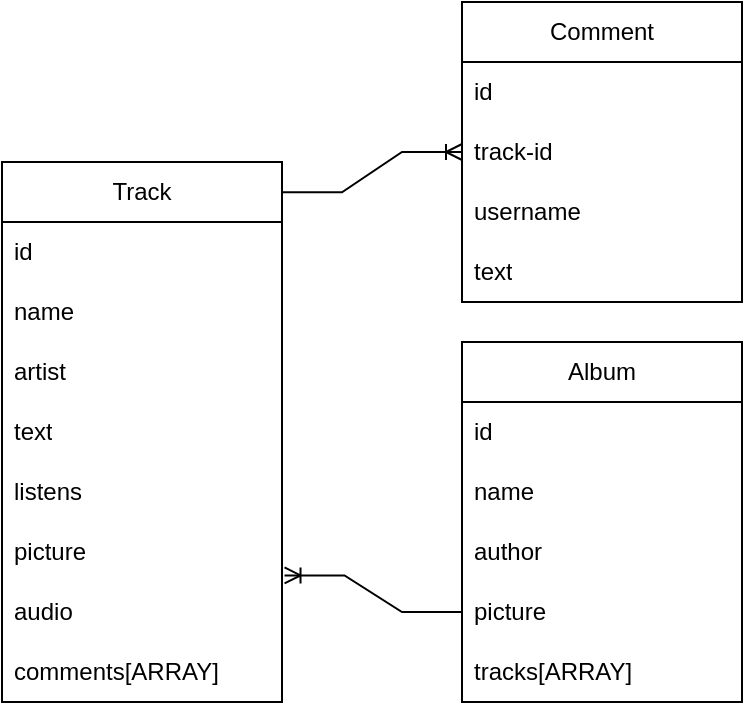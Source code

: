 <mxfile version="20.6.2" type="device"><diagram id="P0CydDBXGtSeWXYq1uJR" name="Page-1"><mxGraphModel dx="599" dy="627" grid="1" gridSize="10" guides="1" tooltips="1" connect="1" arrows="1" fold="1" page="1" pageScale="1" pageWidth="850" pageHeight="1100" math="0" shadow="0"><root><mxCell id="0"/><mxCell id="1" parent="0"/><mxCell id="7K3zFKD1JAGNyj_ek-tt-1" value="Track" style="swimlane;fontStyle=0;childLayout=stackLayout;horizontal=1;startSize=30;horizontalStack=0;resizeParent=1;resizeParentMax=0;resizeLast=0;collapsible=1;marginBottom=0;whiteSpace=wrap;html=1;" vertex="1" parent="1"><mxGeometry x="40" y="290" width="140" height="270" as="geometry"/></mxCell><mxCell id="7K3zFKD1JAGNyj_ek-tt-2" value="id" style="text;strokeColor=none;fillColor=none;align=left;verticalAlign=middle;spacingLeft=4;spacingRight=4;overflow=hidden;points=[[0,0.5],[1,0.5]];portConstraint=eastwest;rotatable=0;whiteSpace=wrap;html=1;" vertex="1" parent="7K3zFKD1JAGNyj_ek-tt-1"><mxGeometry y="30" width="140" height="30" as="geometry"/></mxCell><mxCell id="7K3zFKD1JAGNyj_ek-tt-3" value="name" style="text;strokeColor=none;fillColor=none;align=left;verticalAlign=middle;spacingLeft=4;spacingRight=4;overflow=hidden;points=[[0,0.5],[1,0.5]];portConstraint=eastwest;rotatable=0;whiteSpace=wrap;html=1;" vertex="1" parent="7K3zFKD1JAGNyj_ek-tt-1"><mxGeometry y="60" width="140" height="30" as="geometry"/></mxCell><mxCell id="7K3zFKD1JAGNyj_ek-tt-4" value="artist" style="text;strokeColor=none;fillColor=none;align=left;verticalAlign=middle;spacingLeft=4;spacingRight=4;overflow=hidden;points=[[0,0.5],[1,0.5]];portConstraint=eastwest;rotatable=0;whiteSpace=wrap;html=1;" vertex="1" parent="7K3zFKD1JAGNyj_ek-tt-1"><mxGeometry y="90" width="140" height="30" as="geometry"/></mxCell><mxCell id="7K3zFKD1JAGNyj_ek-tt-14" value="text" style="text;strokeColor=none;fillColor=none;align=left;verticalAlign=middle;spacingLeft=4;spacingRight=4;overflow=hidden;points=[[0,0.5],[1,0.5]];portConstraint=eastwest;rotatable=0;whiteSpace=wrap;html=1;" vertex="1" parent="7K3zFKD1JAGNyj_ek-tt-1"><mxGeometry y="120" width="140" height="30" as="geometry"/></mxCell><mxCell id="7K3zFKD1JAGNyj_ek-tt-13" value="listens" style="text;strokeColor=none;fillColor=none;align=left;verticalAlign=middle;spacingLeft=4;spacingRight=4;overflow=hidden;points=[[0,0.5],[1,0.5]];portConstraint=eastwest;rotatable=0;whiteSpace=wrap;html=1;" vertex="1" parent="7K3zFKD1JAGNyj_ek-tt-1"><mxGeometry y="150" width="140" height="30" as="geometry"/></mxCell><mxCell id="7K3zFKD1JAGNyj_ek-tt-16" value="picture" style="text;strokeColor=none;fillColor=none;align=left;verticalAlign=middle;spacingLeft=4;spacingRight=4;overflow=hidden;points=[[0,0.5],[1,0.5]];portConstraint=eastwest;rotatable=0;whiteSpace=wrap;html=1;" vertex="1" parent="7K3zFKD1JAGNyj_ek-tt-1"><mxGeometry y="180" width="140" height="30" as="geometry"/></mxCell><mxCell id="7K3zFKD1JAGNyj_ek-tt-15" value="audio" style="text;strokeColor=none;fillColor=none;align=left;verticalAlign=middle;spacingLeft=4;spacingRight=4;overflow=hidden;points=[[0,0.5],[1,0.5]];portConstraint=eastwest;rotatable=0;whiteSpace=wrap;html=1;" vertex="1" parent="7K3zFKD1JAGNyj_ek-tt-1"><mxGeometry y="210" width="140" height="30" as="geometry"/></mxCell><mxCell id="7K3zFKD1JAGNyj_ek-tt-17" value="comments[ARRAY]" style="text;strokeColor=none;fillColor=none;align=left;verticalAlign=middle;spacingLeft=4;spacingRight=4;overflow=hidden;points=[[0,0.5],[1,0.5]];portConstraint=eastwest;rotatable=0;whiteSpace=wrap;html=1;" vertex="1" parent="7K3zFKD1JAGNyj_ek-tt-1"><mxGeometry y="240" width="140" height="30" as="geometry"/></mxCell><mxCell id="7K3zFKD1JAGNyj_ek-tt-5" value="Comment" style="swimlane;fontStyle=0;childLayout=stackLayout;horizontal=1;startSize=30;horizontalStack=0;resizeParent=1;resizeParentMax=0;resizeLast=0;collapsible=1;marginBottom=0;whiteSpace=wrap;html=1;" vertex="1" parent="1"><mxGeometry x="270" y="210" width="140" height="150" as="geometry"/></mxCell><mxCell id="7K3zFKD1JAGNyj_ek-tt-6" value="id" style="text;strokeColor=none;fillColor=none;align=left;verticalAlign=middle;spacingLeft=4;spacingRight=4;overflow=hidden;points=[[0,0.5],[1,0.5]];portConstraint=eastwest;rotatable=0;whiteSpace=wrap;html=1;" vertex="1" parent="7K3zFKD1JAGNyj_ek-tt-5"><mxGeometry y="30" width="140" height="30" as="geometry"/></mxCell><mxCell id="7K3zFKD1JAGNyj_ek-tt-7" value="track-id" style="text;strokeColor=none;fillColor=none;align=left;verticalAlign=middle;spacingLeft=4;spacingRight=4;overflow=hidden;points=[[0,0.5],[1,0.5]];portConstraint=eastwest;rotatable=0;whiteSpace=wrap;html=1;" vertex="1" parent="7K3zFKD1JAGNyj_ek-tt-5"><mxGeometry y="60" width="140" height="30" as="geometry"/></mxCell><mxCell id="7K3zFKD1JAGNyj_ek-tt-8" value="username" style="text;strokeColor=none;fillColor=none;align=left;verticalAlign=middle;spacingLeft=4;spacingRight=4;overflow=hidden;points=[[0,0.5],[1,0.5]];portConstraint=eastwest;rotatable=0;whiteSpace=wrap;html=1;" vertex="1" parent="7K3zFKD1JAGNyj_ek-tt-5"><mxGeometry y="90" width="140" height="30" as="geometry"/></mxCell><mxCell id="7K3zFKD1JAGNyj_ek-tt-27" value="text" style="text;strokeColor=none;fillColor=none;align=left;verticalAlign=middle;spacingLeft=4;spacingRight=4;overflow=hidden;points=[[0,0.5],[1,0.5]];portConstraint=eastwest;rotatable=0;whiteSpace=wrap;html=1;" vertex="1" parent="7K3zFKD1JAGNyj_ek-tt-5"><mxGeometry y="120" width="140" height="30" as="geometry"/></mxCell><mxCell id="7K3zFKD1JAGNyj_ek-tt-18" value="Album" style="swimlane;fontStyle=0;childLayout=stackLayout;horizontal=1;startSize=30;horizontalStack=0;resizeParent=1;resizeParentMax=0;resizeLast=0;collapsible=1;marginBottom=0;whiteSpace=wrap;html=1;" vertex="1" parent="1"><mxGeometry x="270" y="380" width="140" height="180" as="geometry"/></mxCell><mxCell id="7K3zFKD1JAGNyj_ek-tt-19" value="id" style="text;strokeColor=none;fillColor=none;align=left;verticalAlign=middle;spacingLeft=4;spacingRight=4;overflow=hidden;points=[[0,0.5],[1,0.5]];portConstraint=eastwest;rotatable=0;whiteSpace=wrap;html=1;" vertex="1" parent="7K3zFKD1JAGNyj_ek-tt-18"><mxGeometry y="30" width="140" height="30" as="geometry"/></mxCell><mxCell id="7K3zFKD1JAGNyj_ek-tt-20" value="name" style="text;strokeColor=none;fillColor=none;align=left;verticalAlign=middle;spacingLeft=4;spacingRight=4;overflow=hidden;points=[[0,0.5],[1,0.5]];portConstraint=eastwest;rotatable=0;whiteSpace=wrap;html=1;" vertex="1" parent="7K3zFKD1JAGNyj_ek-tt-18"><mxGeometry y="60" width="140" height="30" as="geometry"/></mxCell><mxCell id="7K3zFKD1JAGNyj_ek-tt-21" value="author" style="text;strokeColor=none;fillColor=none;align=left;verticalAlign=middle;spacingLeft=4;spacingRight=4;overflow=hidden;points=[[0,0.5],[1,0.5]];portConstraint=eastwest;rotatable=0;whiteSpace=wrap;html=1;" vertex="1" parent="7K3zFKD1JAGNyj_ek-tt-18"><mxGeometry y="90" width="140" height="30" as="geometry"/></mxCell><mxCell id="7K3zFKD1JAGNyj_ek-tt-22" value="picture" style="text;strokeColor=none;fillColor=none;align=left;verticalAlign=middle;spacingLeft=4;spacingRight=4;overflow=hidden;points=[[0,0.5],[1,0.5]];portConstraint=eastwest;rotatable=0;whiteSpace=wrap;html=1;" vertex="1" parent="7K3zFKD1JAGNyj_ek-tt-18"><mxGeometry y="120" width="140" height="30" as="geometry"/></mxCell><mxCell id="7K3zFKD1JAGNyj_ek-tt-23" value="tracks[ARRAY]" style="text;strokeColor=none;fillColor=none;align=left;verticalAlign=middle;spacingLeft=4;spacingRight=4;overflow=hidden;points=[[0,0.5],[1,0.5]];portConstraint=eastwest;rotatable=0;whiteSpace=wrap;html=1;" vertex="1" parent="7K3zFKD1JAGNyj_ek-tt-18"><mxGeometry y="150" width="140" height="30" as="geometry"/></mxCell><mxCell id="7K3zFKD1JAGNyj_ek-tt-40" value="" style="edgeStyle=entityRelationEdgeStyle;fontSize=12;html=1;endArrow=ERoneToMany;rounded=0;entryX=0;entryY=0.5;entryDx=0;entryDy=0;exitX=1;exitY=0.056;exitDx=0;exitDy=0;exitPerimeter=0;" edge="1" parent="1" source="7K3zFKD1JAGNyj_ek-tt-1" target="7K3zFKD1JAGNyj_ek-tt-7"><mxGeometry width="100" height="100" relative="1" as="geometry"><mxPoint x="110" y="290" as="sourcePoint"/><mxPoint x="200" y="190" as="targetPoint"/></mxGeometry></mxCell><mxCell id="7K3zFKD1JAGNyj_ek-tt-41" value="" style="edgeStyle=entityRelationEdgeStyle;fontSize=12;html=1;endArrow=ERoneToMany;rounded=0;entryX=1.009;entryY=-0.11;entryDx=0;entryDy=0;entryPerimeter=0;exitX=0;exitY=0.5;exitDx=0;exitDy=0;" edge="1" parent="1" source="7K3zFKD1JAGNyj_ek-tt-22" target="7K3zFKD1JAGNyj_ek-tt-15"><mxGeometry width="100" height="100" relative="1" as="geometry"><mxPoint x="100" y="670" as="sourcePoint"/><mxPoint x="200" y="570" as="targetPoint"/></mxGeometry></mxCell></root></mxGraphModel></diagram></mxfile>